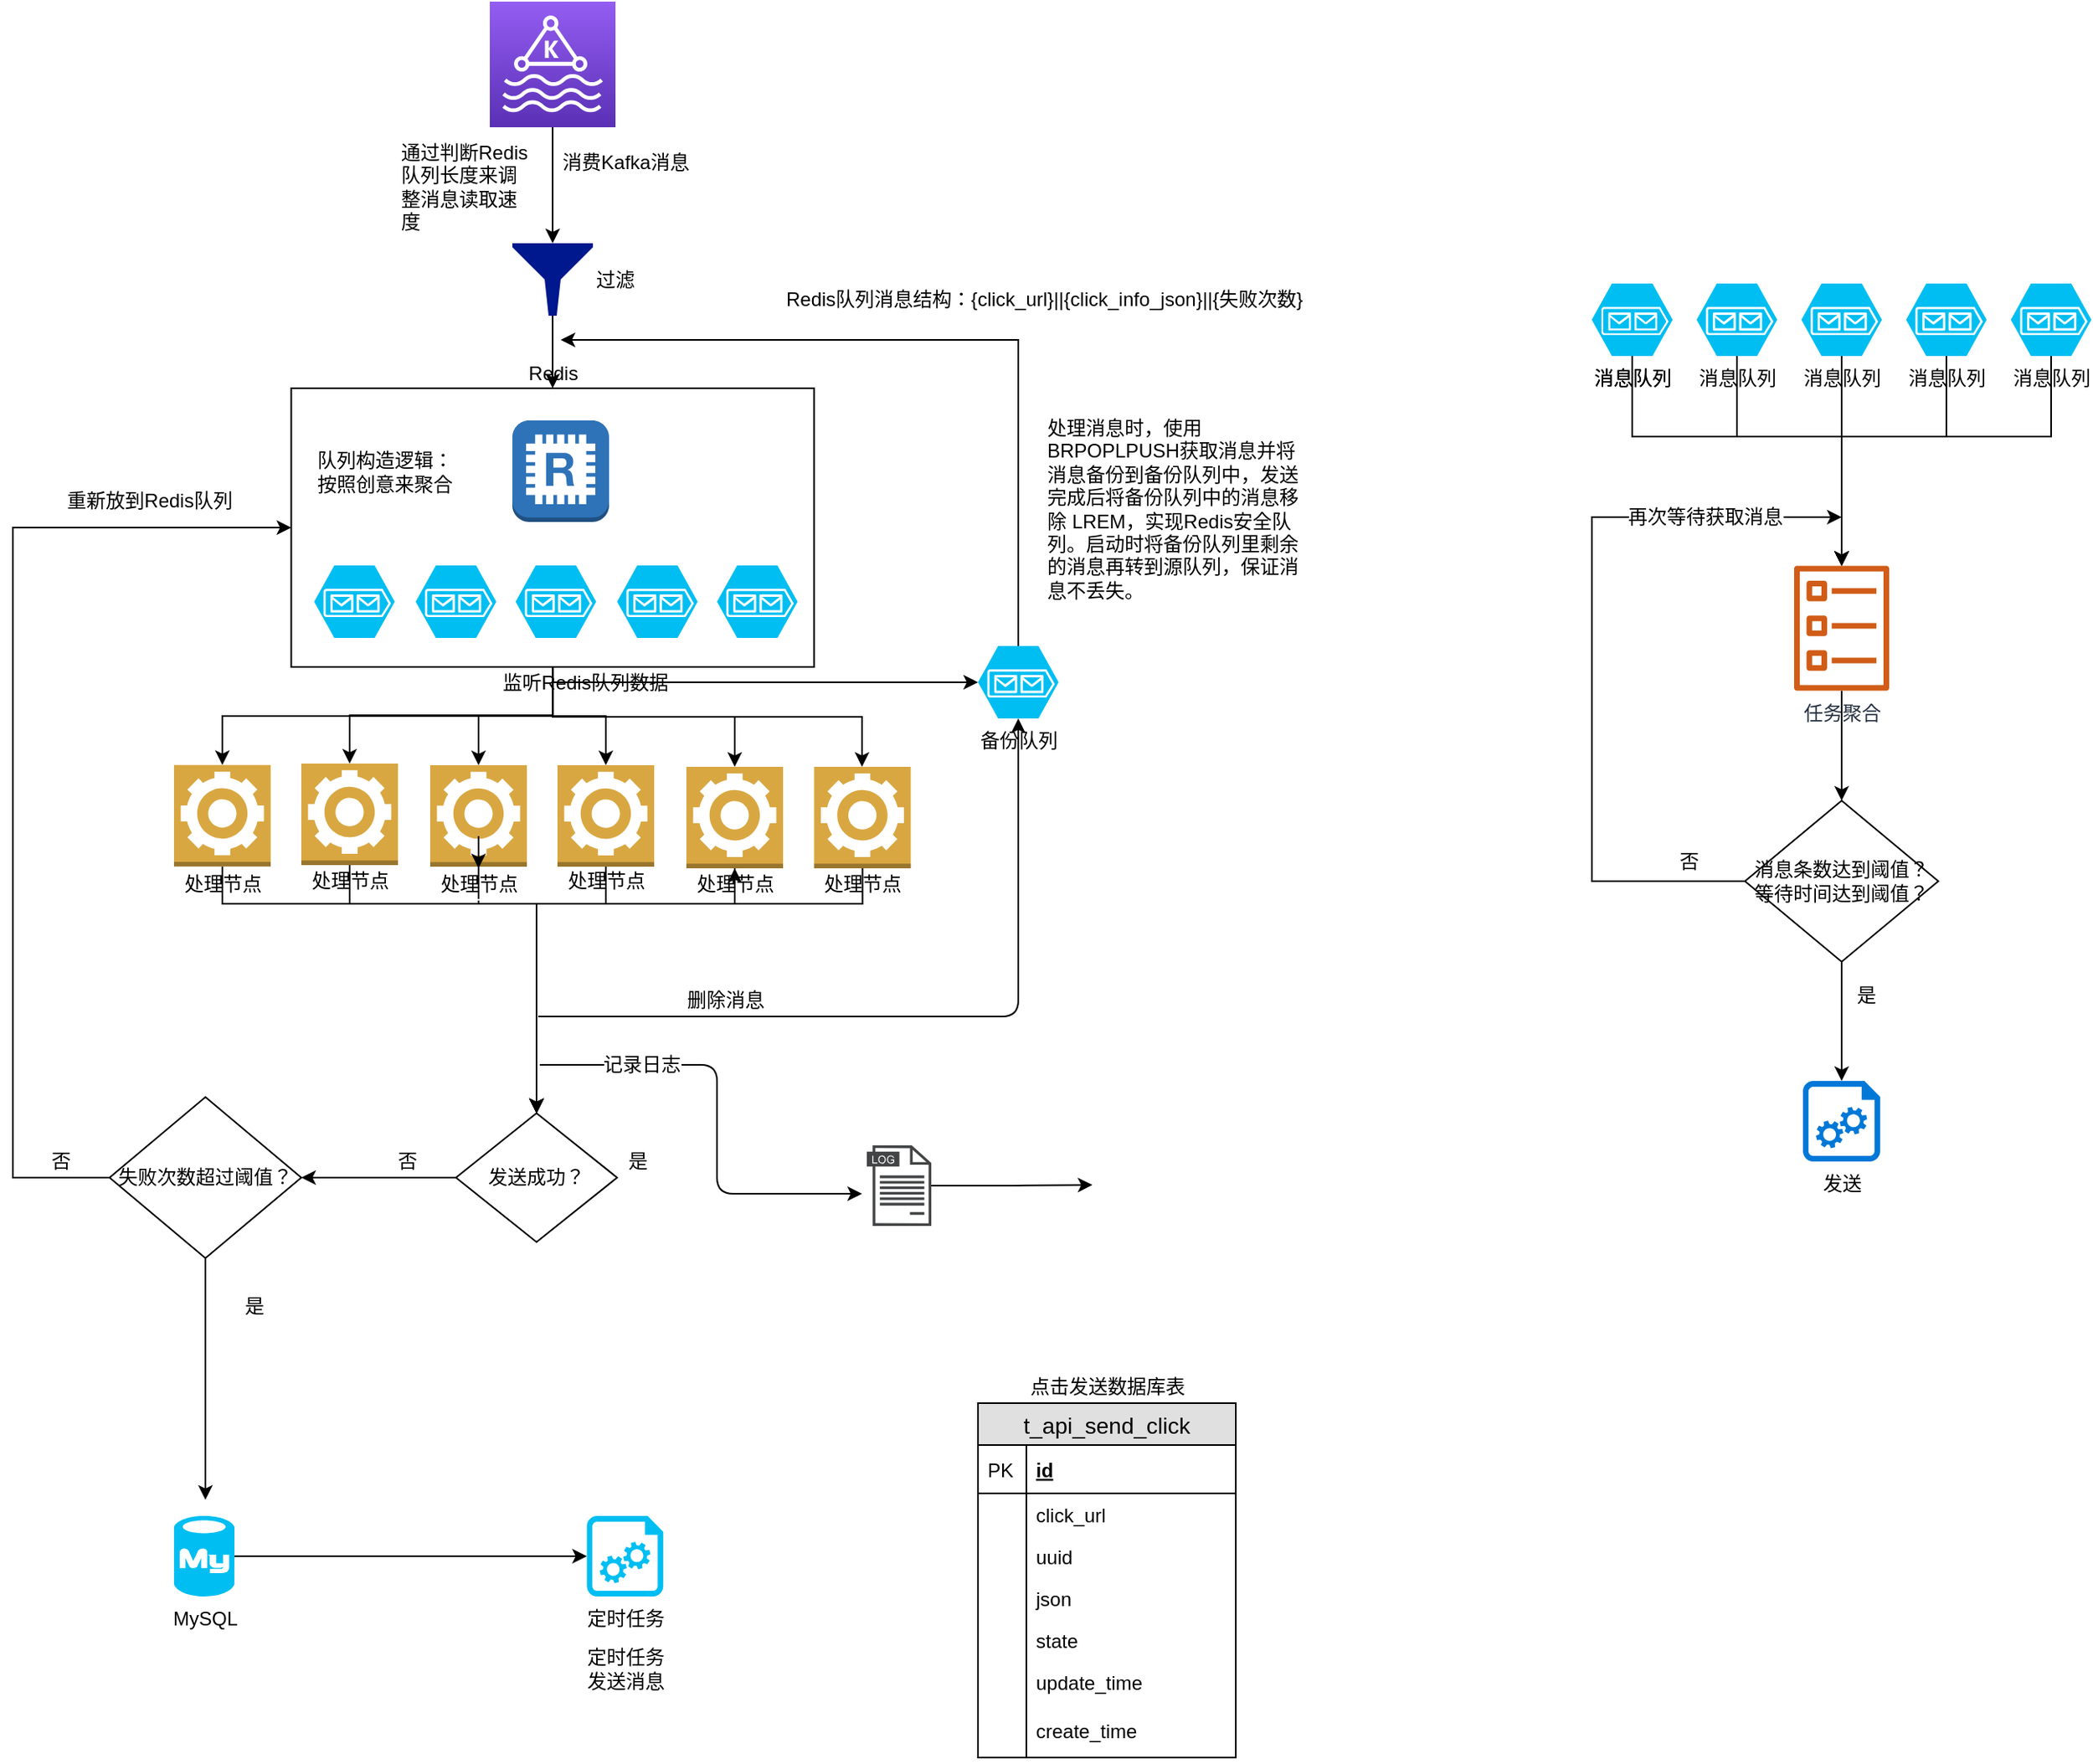 <mxfile version="12.4.2" type="device" pages="1"><diagram id="newoVpAj8YB-Qwyb_KIo" name="第 1 页"><mxGraphModel dx="1662" dy="822" grid="1" gridSize="10" guides="1" tooltips="1" connect="1" arrows="1" fold="1" page="1" pageScale="1" pageWidth="827" pageHeight="1169" math="0" shadow="0"><root><mxCell id="0"/><mxCell id="1" parent="0"/><mxCell id="DkCI-_bcQP-kiy8zN6fV-1" value="" style="outlineConnect=0;dashed=0;verticalLabelPosition=bottom;verticalAlign=top;align=center;html=1;shape=mxgraph.aws3.redis;fillColor=#2E73B8;gradientColor=none;" parent="1" vertex="1"><mxGeometry x="370" y="310" width="60" height="63" as="geometry"/></mxCell><mxCell id="DkCI-_bcQP-kiy8zN6fV-21" style="edgeStyle=orthogonalEdgeStyle;rounded=0;orthogonalLoop=1;jettySize=auto;html=1;entryX=0.5;entryY=0;entryDx=0;entryDy=0;entryPerimeter=0;" parent="1" source="DkCI-_bcQP-kiy8zN6fV-2" target="DkCI-_bcQP-kiy8zN6fV-8" edge="1"><mxGeometry relative="1" as="geometry"/></mxCell><mxCell id="DkCI-_bcQP-kiy8zN6fV-2" value="" style="outlineConnect=0;fontColor=#232F3E;gradientColor=#945DF2;gradientDirection=north;fillColor=#5A30B5;strokeColor=#ffffff;dashed=0;verticalLabelPosition=bottom;verticalAlign=top;align=center;html=1;fontSize=12;fontStyle=0;aspect=fixed;shape=mxgraph.aws4.resourceIcon;resIcon=mxgraph.aws4.managed_streaming_for_kafka;" parent="1" vertex="1"><mxGeometry x="356" y="50" width="78" height="78" as="geometry"/></mxCell><mxCell id="DkCI-_bcQP-kiy8zN6fV-22" style="edgeStyle=orthogonalEdgeStyle;rounded=0;orthogonalLoop=1;jettySize=auto;html=1;entryX=0.5;entryY=0;entryDx=0;entryDy=0;" parent="1" source="DkCI-_bcQP-kiy8zN6fV-8" target="DkCI-_bcQP-kiy8zN6fV-15" edge="1"><mxGeometry relative="1" as="geometry"/></mxCell><mxCell id="DkCI-_bcQP-kiy8zN6fV-8" value="过滤" style="aspect=fixed;pointerEvents=1;shadow=0;dashed=0;html=1;strokeColor=none;labelPosition=right;verticalLabelPosition=middle;verticalAlign=middle;align=left;fillColor=#00188D;shape=mxgraph.mscae.enterprise.filter" parent="1" vertex="1"><mxGeometry x="370" y="200" width="50" height="45" as="geometry"/></mxCell><mxCell id="DkCI-_bcQP-kiy8zN6fV-46" style="edgeStyle=orthogonalEdgeStyle;rounded=0;orthogonalLoop=1;jettySize=auto;html=1;" parent="1" source="DkCI-_bcQP-kiy8zN6fV-9" target="DkCI-_bcQP-kiy8zN6fV-33" edge="1"><mxGeometry relative="1" as="geometry"><Array as="points"><mxPoint x="190" y="610"/><mxPoint x="385" y="610"/></Array></mxGeometry></mxCell><mxCell id="DkCI-_bcQP-kiy8zN6fV-9" value="" style="outlineConnect=0;dashed=0;verticalLabelPosition=bottom;verticalAlign=top;align=center;html=1;shape=mxgraph.aws3.worker;fillColor=#D9A741;gradientColor=none;" parent="1" vertex="1"><mxGeometry x="160" y="523.86" width="60" height="63" as="geometry"/></mxCell><mxCell id="DkCI-_bcQP-kiy8zN6fV-10" value="" style="verticalLabelPosition=bottom;html=1;verticalAlign=top;align=center;strokeColor=none;fillColor=#00BEF2;shape=mxgraph.azure.storage_queue;" parent="1" vertex="1"><mxGeometry x="247" y="400" width="50" height="45" as="geometry"/></mxCell><mxCell id="DkCI-_bcQP-kiy8zN6fV-11" value="" style="verticalLabelPosition=bottom;html=1;verticalAlign=top;align=center;strokeColor=none;fillColor=#00BEF2;shape=mxgraph.azure.storage_queue;" parent="1" vertex="1"><mxGeometry x="497" y="400" width="50" height="45" as="geometry"/></mxCell><mxCell id="DkCI-_bcQP-kiy8zN6fV-12" value="" style="verticalLabelPosition=bottom;html=1;verticalAlign=top;align=center;strokeColor=none;fillColor=#00BEF2;shape=mxgraph.azure.storage_queue;" parent="1" vertex="1"><mxGeometry x="310" y="400" width="50" height="45" as="geometry"/></mxCell><mxCell id="DkCI-_bcQP-kiy8zN6fV-13" value="" style="verticalLabelPosition=bottom;html=1;verticalAlign=top;align=center;strokeColor=none;fillColor=#00BEF2;shape=mxgraph.azure.storage_queue;" parent="1" vertex="1"><mxGeometry x="435" y="400" width="50" height="45" as="geometry"/></mxCell><mxCell id="DkCI-_bcQP-kiy8zN6fV-14" value="" style="verticalLabelPosition=bottom;html=1;verticalAlign=top;align=center;strokeColor=none;fillColor=#00BEF2;shape=mxgraph.azure.storage_queue;" parent="1" vertex="1"><mxGeometry x="372" y="400" width="50" height="45" as="geometry"/></mxCell><mxCell id="DkCI-_bcQP-kiy8zN6fV-25" style="edgeStyle=orthogonalEdgeStyle;rounded=0;orthogonalLoop=1;jettySize=auto;html=1;exitX=0.5;exitY=1;exitDx=0;exitDy=0;" parent="1" source="DkCI-_bcQP-kiy8zN6fV-15" target="DkCI-_bcQP-kiy8zN6fV-9" edge="1"><mxGeometry relative="1" as="geometry"/></mxCell><mxCell id="DkCI-_bcQP-kiy8zN6fV-26" style="edgeStyle=orthogonalEdgeStyle;rounded=0;orthogonalLoop=1;jettySize=auto;html=1;" parent="1" source="DkCI-_bcQP-kiy8zN6fV-15" target="DkCI-_bcQP-kiy8zN6fV-16" edge="1"><mxGeometry relative="1" as="geometry"/></mxCell><mxCell id="DkCI-_bcQP-kiy8zN6fV-27" style="edgeStyle=orthogonalEdgeStyle;rounded=0;orthogonalLoop=1;jettySize=auto;html=1;" parent="1" source="DkCI-_bcQP-kiy8zN6fV-15" target="DkCI-_bcQP-kiy8zN6fV-17" edge="1"><mxGeometry relative="1" as="geometry"/></mxCell><mxCell id="DkCI-_bcQP-kiy8zN6fV-28" style="edgeStyle=orthogonalEdgeStyle;rounded=0;orthogonalLoop=1;jettySize=auto;html=1;" parent="1" source="DkCI-_bcQP-kiy8zN6fV-15" target="DkCI-_bcQP-kiy8zN6fV-18" edge="1"><mxGeometry relative="1" as="geometry"/></mxCell><mxCell id="DkCI-_bcQP-kiy8zN6fV-30" style="edgeStyle=orthogonalEdgeStyle;rounded=0;orthogonalLoop=1;jettySize=auto;html=1;" parent="1" source="DkCI-_bcQP-kiy8zN6fV-15" target="DkCI-_bcQP-kiy8zN6fV-19" edge="1"><mxGeometry relative="1" as="geometry"/></mxCell><mxCell id="DkCI-_bcQP-kiy8zN6fV-31" style="edgeStyle=orthogonalEdgeStyle;rounded=0;orthogonalLoop=1;jettySize=auto;html=1;" parent="1" source="DkCI-_bcQP-kiy8zN6fV-15" target="DkCI-_bcQP-kiy8zN6fV-20" edge="1"><mxGeometry relative="1" as="geometry"><Array as="points"><mxPoint x="395" y="494"/><mxPoint x="587" y="494"/></Array></mxGeometry></mxCell><mxCell id="DkCI-_bcQP-kiy8zN6fV-15" value="Redis" style="rounded=0;whiteSpace=wrap;html=1;fillColor=none;labelPosition=center;verticalLabelPosition=top;align=center;verticalAlign=bottom;" parent="1" vertex="1"><mxGeometry x="232.75" y="290" width="324.5" height="173" as="geometry"/></mxCell><mxCell id="DkCI-_bcQP-kiy8zN6fV-48" style="edgeStyle=orthogonalEdgeStyle;rounded=0;orthogonalLoop=1;jettySize=auto;html=1;" parent="1" source="DkCI-_bcQP-kiy8zN6fV-16" target="DkCI-_bcQP-kiy8zN6fV-33" edge="1"><mxGeometry relative="1" as="geometry"><Array as="points"><mxPoint x="269" y="610"/><mxPoint x="385" y="610"/></Array></mxGeometry></mxCell><mxCell id="DkCI-_bcQP-kiy8zN6fV-16" value="" style="outlineConnect=0;dashed=0;verticalLabelPosition=bottom;verticalAlign=top;align=center;html=1;shape=mxgraph.aws3.worker;fillColor=#D9A741;gradientColor=none;" parent="1" vertex="1"><mxGeometry x="239" y="523" width="60" height="63" as="geometry"/></mxCell><mxCell id="DkCI-_bcQP-kiy8zN6fV-49" style="edgeStyle=orthogonalEdgeStyle;rounded=0;orthogonalLoop=1;jettySize=auto;html=1;entryX=0.5;entryY=0;entryDx=0;entryDy=0;" parent="1" source="DkCI-_bcQP-kiy8zN6fV-71" target="DkCI-_bcQP-kiy8zN6fV-33" edge="1"><mxGeometry relative="1" as="geometry"><Array as="points"><mxPoint x="349" y="610"/><mxPoint x="385" y="610"/></Array></mxGeometry></mxCell><mxCell id="DkCI-_bcQP-kiy8zN6fV-17" value="" style="outlineConnect=0;dashed=0;verticalLabelPosition=bottom;verticalAlign=top;align=center;html=1;shape=mxgraph.aws3.worker;fillColor=#D9A741;gradientColor=none;" parent="1" vertex="1"><mxGeometry x="319" y="524" width="60" height="63" as="geometry"/></mxCell><mxCell id="DkCI-_bcQP-kiy8zN6fV-50" style="edgeStyle=orthogonalEdgeStyle;rounded=0;orthogonalLoop=1;jettySize=auto;html=1;entryX=0.5;entryY=0;entryDx=0;entryDy=0;" parent="1" source="DkCI-_bcQP-kiy8zN6fV-18" target="DkCI-_bcQP-kiy8zN6fV-33" edge="1"><mxGeometry relative="1" as="geometry"><Array as="points"><mxPoint x="428" y="610"/><mxPoint x="385" y="610"/></Array></mxGeometry></mxCell><mxCell id="DkCI-_bcQP-kiy8zN6fV-18" value="" style="outlineConnect=0;dashed=0;verticalLabelPosition=bottom;verticalAlign=top;align=center;html=1;shape=mxgraph.aws3.worker;fillColor=#D9A741;gradientColor=none;" parent="1" vertex="1"><mxGeometry x="398" y="524" width="60" height="63" as="geometry"/></mxCell><mxCell id="DkCI-_bcQP-kiy8zN6fV-51" style="edgeStyle=orthogonalEdgeStyle;rounded=0;orthogonalLoop=1;jettySize=auto;html=1;entryX=0.5;entryY=0;entryDx=0;entryDy=0;" parent="1" source="DkCI-_bcQP-kiy8zN6fV-19" target="DkCI-_bcQP-kiy8zN6fV-33" edge="1"><mxGeometry relative="1" as="geometry"><Array as="points"><mxPoint x="508" y="610"/><mxPoint x="385" y="610"/></Array></mxGeometry></mxCell><mxCell id="DkCI-_bcQP-kiy8zN6fV-19" value="" style="outlineConnect=0;dashed=0;verticalLabelPosition=bottom;verticalAlign=top;align=center;html=1;shape=mxgraph.aws3.worker;fillColor=#D9A741;gradientColor=none;" parent="1" vertex="1"><mxGeometry x="478" y="525" width="60" height="63" as="geometry"/></mxCell><mxCell id="DkCI-_bcQP-kiy8zN6fV-52" style="edgeStyle=orthogonalEdgeStyle;rounded=0;orthogonalLoop=1;jettySize=auto;html=1;entryX=0.5;entryY=0;entryDx=0;entryDy=0;" parent="1" source="DkCI-_bcQP-kiy8zN6fV-73" target="DkCI-_bcQP-kiy8zN6fV-33" edge="1"><mxGeometry relative="1" as="geometry"><Array as="points"><mxPoint x="385" y="610"/></Array></mxGeometry></mxCell><mxCell id="DkCI-_bcQP-kiy8zN6fV-20" value="" style="outlineConnect=0;dashed=0;verticalLabelPosition=bottom;verticalAlign=top;align=center;html=1;shape=mxgraph.aws3.worker;fillColor=#D9A741;gradientColor=none;" parent="1" vertex="1"><mxGeometry x="557.25" y="525" width="60" height="63" as="geometry"/></mxCell><mxCell id="N3CJCpAvfExYrdrBe3-2-9" style="edgeStyle=orthogonalEdgeStyle;rounded=0;orthogonalLoop=1;jettySize=auto;html=1;entryX=1;entryY=0.5;entryDx=0;entryDy=0;" parent="1" source="DkCI-_bcQP-kiy8zN6fV-33" target="N3CJCpAvfExYrdrBe3-2-7" edge="1"><mxGeometry relative="1" as="geometry"/></mxCell><mxCell id="DkCI-_bcQP-kiy8zN6fV-33" value="发送成功？" style="rhombus;whiteSpace=wrap;html=1;glass=1;fillColor=none;" parent="1" vertex="1"><mxGeometry x="335" y="740" width="100" height="80" as="geometry"/></mxCell><mxCell id="DkCI-_bcQP-kiy8zN6fV-63" value="是" style="text;html=1;strokeColor=none;fillColor=none;align=center;verticalAlign=middle;whiteSpace=wrap;rounded=0;glass=1;" parent="1" vertex="1"><mxGeometry x="438" y="760" width="20" height="20" as="geometry"/></mxCell><mxCell id="DkCI-_bcQP-kiy8zN6fV-64" value="监听Redis队列数据" style="text;html=1;align=center;verticalAlign=middle;resizable=0;points=[];;autosize=1;" parent="1" vertex="1"><mxGeometry x="355" y="463" width="120" height="20" as="geometry"/></mxCell><mxCell id="DkCI-_bcQP-kiy8zN6fV-65" value="消费Kafka消息" style="text;html=1;align=center;verticalAlign=middle;resizable=0;points=[];;autosize=1;" parent="1" vertex="1"><mxGeometry x="395" y="140" width="90" height="20" as="geometry"/></mxCell><mxCell id="DkCI-_bcQP-kiy8zN6fV-66" value="处理节点" style="text;html=1;strokeColor=none;fillColor=none;align=center;verticalAlign=middle;whiteSpace=wrap;rounded=0;glass=1;" parent="1" vertex="1"><mxGeometry x="560.88" y="588" width="52.75" height="20" as="geometry"/></mxCell><mxCell id="DkCI-_bcQP-kiy8zN6fV-69" value="处理节点" style="text;html=1;strokeColor=none;fillColor=none;align=center;verticalAlign=middle;whiteSpace=wrap;rounded=0;glass=1;" parent="1" vertex="1"><mxGeometry x="163.63" y="588" width="52.75" height="20" as="geometry"/></mxCell><mxCell id="DkCI-_bcQP-kiy8zN6fV-70" value="处理节点" style="text;html=1;strokeColor=none;fillColor=none;align=center;verticalAlign=middle;whiteSpace=wrap;rounded=0;glass=1;" parent="1" vertex="1"><mxGeometry x="242.63" y="586" width="52.75" height="20" as="geometry"/></mxCell><mxCell id="DkCI-_bcQP-kiy8zN6fV-72" value="处理节点" style="text;html=1;strokeColor=none;fillColor=none;align=center;verticalAlign=middle;whiteSpace=wrap;rounded=0;glass=1;" parent="1" vertex="1"><mxGeometry x="401.63" y="586" width="52.75" height="20" as="geometry"/></mxCell><mxCell id="DkCI-_bcQP-kiy8zN6fV-73" value="处理节点" style="text;html=1;strokeColor=none;fillColor=none;align=center;verticalAlign=middle;whiteSpace=wrap;rounded=0;glass=1;" parent="1" vertex="1"><mxGeometry x="481.63" y="588" width="52.75" height="20" as="geometry"/></mxCell><mxCell id="DkCI-_bcQP-kiy8zN6fV-74" style="edgeStyle=orthogonalEdgeStyle;rounded=0;orthogonalLoop=1;jettySize=auto;html=1;entryX=0.5;entryY=0;entryDx=0;entryDy=0;" parent="1" source="DkCI-_bcQP-kiy8zN6fV-20" target="DkCI-_bcQP-kiy8zN6fV-73" edge="1"><mxGeometry relative="1" as="geometry"><mxPoint x="587" y="588" as="sourcePoint"/><mxPoint x="385.286" y="740.286" as="targetPoint"/><Array as="points"><mxPoint x="587" y="610"/></Array></mxGeometry></mxCell><mxCell id="DkCI-_bcQP-kiy8zN6fV-71" value="处理节点" style="text;html=1;strokeColor=none;fillColor=none;align=center;verticalAlign=middle;whiteSpace=wrap;rounded=0;glass=1;" parent="1" vertex="1"><mxGeometry x="322.63" y="588" width="52.75" height="20" as="geometry"/></mxCell><mxCell id="DkCI-_bcQP-kiy8zN6fV-76" style="edgeStyle=orthogonalEdgeStyle;rounded=0;orthogonalLoop=1;jettySize=auto;html=1;entryX=0.5;entryY=0;entryDx=0;entryDy=0;" parent="1" source="DkCI-_bcQP-kiy8zN6fV-17" target="DkCI-_bcQP-kiy8zN6fV-71" edge="1"><mxGeometry relative="1" as="geometry"><mxPoint x="349.286" y="587" as="sourcePoint"/><mxPoint x="385.286" y="740.286" as="targetPoint"/><Array as="points"/></mxGeometry></mxCell><mxCell id="N3CJCpAvfExYrdrBe3-2-3" style="edgeStyle=orthogonalEdgeStyle;rounded=0;orthogonalLoop=1;jettySize=auto;html=1;" parent="1" source="DkCI-_bcQP-kiy8zN6fV-90" edge="1"><mxGeometry relative="1" as="geometry"><mxPoint x="400" y="260" as="targetPoint"/><Array as="points"><mxPoint x="684" y="260"/></Array></mxGeometry></mxCell><mxCell id="DkCI-_bcQP-kiy8zN6fV-90" value="备份队列" style="verticalLabelPosition=bottom;html=1;verticalAlign=top;align=center;strokeColor=none;fillColor=#00BEF2;shape=mxgraph.azure.storage_queue;glass=1;" parent="1" vertex="1"><mxGeometry x="659" y="450" width="50" height="45" as="geometry"/></mxCell><mxCell id="DkCI-_bcQP-kiy8zN6fV-94" value="处理消息时，使用BRPOPLPUSH获取消息并将消息备份到备份队列中，发送完成后将备份队列中的消息移除 LREM，实现Redis安全队列。启动时将备份队列里剩余的消息再转到源队列，保证消息不丢失。" style="text;html=1;strokeColor=none;fillColor=none;align=left;verticalAlign=middle;whiteSpace=wrap;rounded=0;glass=1;" parent="1" vertex="1"><mxGeometry x="700" y="310" width="160" height="110" as="geometry"/></mxCell><mxCell id="9tASJTsbzRGqhvzyExdv-1" value="队列构造逻辑：按照创意来聚合" style="text;html=1;strokeColor=none;fillColor=none;align=left;verticalAlign=middle;whiteSpace=wrap;rounded=0;" parent="1" vertex="1"><mxGeometry x="247" y="321.5" width="93" height="40" as="geometry"/></mxCell><mxCell id="N3CJCpAvfExYrdrBe3-2-2" value="" style="endArrow=classic;html=1;entryX=0;entryY=0.5;entryDx=0;entryDy=0;entryPerimeter=0;" parent="1" target="DkCI-_bcQP-kiy8zN6fV-90" edge="1"><mxGeometry width="50" height="50" relative="1" as="geometry"><mxPoint x="395" y="472.5" as="sourcePoint"/><mxPoint x="525" y="472.5" as="targetPoint"/></mxGeometry></mxCell><mxCell id="N3CJCpAvfExYrdrBe3-2-24" style="edgeStyle=orthogonalEdgeStyle;rounded=0;orthogonalLoop=1;jettySize=auto;html=1;entryX=0;entryY=0.5;entryDx=0;entryDy=0;entryPerimeter=0;" parent="1" source="N3CJCpAvfExYrdrBe3-2-5" target="N3CJCpAvfExYrdrBe3-2-23" edge="1"><mxGeometry relative="1" as="geometry"/></mxCell><mxCell id="N3CJCpAvfExYrdrBe3-2-5" value="MySQL" style="verticalLabelPosition=bottom;html=1;verticalAlign=top;align=center;strokeColor=none;fillColor=#00BEF2;shape=mxgraph.azure.mysql_database;" parent="1" vertex="1"><mxGeometry x="160" y="990" width="37.5" height="50" as="geometry"/></mxCell><mxCell id="N3CJCpAvfExYrdrBe3-2-11" style="edgeStyle=orthogonalEdgeStyle;rounded=0;orthogonalLoop=1;jettySize=auto;html=1;" parent="1" source="N3CJCpAvfExYrdrBe3-2-7" edge="1"><mxGeometry relative="1" as="geometry"><mxPoint x="179.5" y="980" as="targetPoint"/></mxGeometry></mxCell><mxCell id="N3CJCpAvfExYrdrBe3-2-13" style="edgeStyle=orthogonalEdgeStyle;rounded=0;orthogonalLoop=1;jettySize=auto;html=1;entryX=0;entryY=0.5;entryDx=0;entryDy=0;" parent="1" source="N3CJCpAvfExYrdrBe3-2-7" target="DkCI-_bcQP-kiy8zN6fV-15" edge="1"><mxGeometry relative="1" as="geometry"><Array as="points"><mxPoint x="60" y="780"/><mxPoint x="60" y="377"/></Array></mxGeometry></mxCell><mxCell id="N3CJCpAvfExYrdrBe3-2-7" value="失败次数超过阈值？" style="rhombus;whiteSpace=wrap;html=1;" parent="1" vertex="1"><mxGeometry x="120" y="730" width="119" height="100" as="geometry"/></mxCell><mxCell id="N3CJCpAvfExYrdrBe3-2-10" value="否" style="text;html=1;strokeColor=none;fillColor=none;align=center;verticalAlign=middle;whiteSpace=wrap;rounded=0;" parent="1" vertex="1"><mxGeometry x="285" y="760" width="40" height="20" as="geometry"/></mxCell><mxCell id="N3CJCpAvfExYrdrBe3-2-12" value="是" style="text;html=1;strokeColor=none;fillColor=none;align=center;verticalAlign=middle;whiteSpace=wrap;rounded=0;" parent="1" vertex="1"><mxGeometry x="190" y="850" width="40" height="20" as="geometry"/></mxCell><mxCell id="N3CJCpAvfExYrdrBe3-2-14" value="否" style="text;html=1;strokeColor=none;fillColor=none;align=center;verticalAlign=middle;whiteSpace=wrap;rounded=0;" parent="1" vertex="1"><mxGeometry x="70" y="760" width="40" height="20" as="geometry"/></mxCell><mxCell id="N3CJCpAvfExYrdrBe3-2-15" value="" style="endArrow=classic;html=1;entryX=0.5;entryY=1;entryDx=0;entryDy=0;entryPerimeter=0;" parent="1" target="DkCI-_bcQP-kiy8zN6fV-90" edge="1"><mxGeometry width="50" height="50" relative="1" as="geometry"><mxPoint x="386" y="680" as="sourcePoint"/><mxPoint x="680" y="495" as="targetPoint"/><Array as="points"><mxPoint x="684" y="680"/></Array></mxGeometry></mxCell><mxCell id="N3CJCpAvfExYrdrBe3-2-18" value="删除消息" style="text;html=1;strokeColor=none;fillColor=none;align=center;verticalAlign=middle;whiteSpace=wrap;rounded=0;" parent="1" vertex="1"><mxGeometry x="475" y="660" width="55" height="20" as="geometry"/></mxCell><mxCell id="N3CJCpAvfExYrdrBe3-2-19" value="重新放到Redis队列" style="text;html=1;strokeColor=none;fillColor=none;align=center;verticalAlign=middle;whiteSpace=wrap;rounded=0;" parent="1" vertex="1"><mxGeometry x="90" y="350" width="110" height="20" as="geometry"/></mxCell><mxCell id="N3CJCpAvfExYrdrBe3-2-23" value="定时任务" style="verticalLabelPosition=bottom;html=1;verticalAlign=top;align=center;strokeColor=none;fillColor=#00BEF2;shape=mxgraph.azure.startup_task;pointerEvents=1;" parent="1" vertex="1"><mxGeometry x="416.25" y="990" width="47.5" height="50" as="geometry"/></mxCell><mxCell id="N3CJCpAvfExYrdrBe3-2-26" value="定时任务发送消息" style="text;html=1;strokeColor=none;fillColor=none;align=center;verticalAlign=middle;whiteSpace=wrap;rounded=0;" parent="1" vertex="1"><mxGeometry x="412.69" y="1070" width="54.62" height="30" as="geometry"/></mxCell><mxCell id="N3CJCpAvfExYrdrBe3-2-27" value="通过判断Redis队列长度来调整消息读取速度" style="text;html=1;strokeColor=none;fillColor=none;align=left;verticalAlign=middle;whiteSpace=wrap;rounded=0;" parent="1" vertex="1"><mxGeometry x="299" y="130" width="83.63" height="70" as="geometry"/></mxCell><mxCell id="N3CJCpAvfExYrdrBe3-2-28" value="Redis队列消息结构：{click_url}||{click_info_json}||{失败次数}" style="text;html=1;strokeColor=none;fillColor=none;align=left;verticalAlign=middle;whiteSpace=wrap;rounded=0;" parent="1" vertex="1"><mxGeometry x="538" y="225" width="350" height="20" as="geometry"/></mxCell><mxCell id="N3CJCpAvfExYrdrBe3-2-30" value="" style="shape=image;verticalLabelPosition=bottom;verticalAlign=top;imageAspect=0;image=https://hive.apache.org/images/hive_logo_medium.jpg;align=left;" parent="1" vertex="1"><mxGeometry x="730" y="752" width="70" height="65" as="geometry"/></mxCell><mxCell id="55qZPav1wd_V6H3n7Ihl-3" style="edgeStyle=orthogonalEdgeStyle;rounded=0;orthogonalLoop=1;jettySize=auto;html=1;" parent="1" source="55qZPav1wd_V6H3n7Ihl-1" target="N3CJCpAvfExYrdrBe3-2-30" edge="1"><mxGeometry relative="1" as="geometry"/></mxCell><mxCell id="55qZPav1wd_V6H3n7Ihl-1" value="" style="pointerEvents=1;shadow=0;dashed=0;html=1;strokeColor=none;fillColor=#434445;aspect=fixed;labelPosition=center;verticalLabelPosition=bottom;verticalAlign=top;align=center;outlineConnect=0;shape=mxgraph.vvd.log_files;" parent="1" vertex="1"><mxGeometry x="590" y="760" width="40" height="50" as="geometry"/></mxCell><mxCell id="55qZPav1wd_V6H3n7Ihl-2" value="" style="endArrow=classic;html=1;" parent="1" edge="1"><mxGeometry width="50" height="50" relative="1" as="geometry"><mxPoint x="387" y="710" as="sourcePoint"/><mxPoint x="587" y="790" as="targetPoint"/><Array as="points"><mxPoint x="497" y="710"/><mxPoint x="497" y="790"/></Array></mxGeometry></mxCell><mxCell id="55qZPav1wd_V6H3n7Ihl-4" value="记录日志" style="text;html=1;align=center;verticalAlign=middle;resizable=0;points=[];;labelBackgroundColor=#ffffff;" parent="55qZPav1wd_V6H3n7Ihl-2" vertex="1" connectable="0"><mxGeometry x="-0.55" relative="1" as="geometry"><mxPoint as="offset"/></mxGeometry></mxCell><mxCell id="I0BlbXo3pzyi7ehMpnX--9" style="edgeStyle=orthogonalEdgeStyle;rounded=0;orthogonalLoop=1;jettySize=auto;html=1;" parent="1" source="I0BlbXo3pzyi7ehMpnX--1" target="I0BlbXo3pzyi7ehMpnX--7" edge="1"><mxGeometry relative="1" as="geometry"><Array as="points"><mxPoint x="1065" y="320"/><mxPoint x="1195" y="320"/></Array></mxGeometry></mxCell><mxCell id="I0BlbXo3pzyi7ehMpnX--1" value="消息队列" style="verticalLabelPosition=bottom;html=1;verticalAlign=top;align=center;strokeColor=none;fillColor=#00BEF2;shape=mxgraph.azure.storage_queue;" parent="1" vertex="1"><mxGeometry x="1040" y="225" width="50" height="45" as="geometry"/></mxCell><mxCell id="I0BlbXo3pzyi7ehMpnX--13" style="edgeStyle=orthogonalEdgeStyle;rounded=0;orthogonalLoop=1;jettySize=auto;html=1;" parent="1" source="I0BlbXo3pzyi7ehMpnX--3" target="I0BlbXo3pzyi7ehMpnX--7" edge="1"><mxGeometry relative="1" as="geometry"><Array as="points"><mxPoint x="1130" y="320"/><mxPoint x="1195" y="320"/></Array></mxGeometry></mxCell><mxCell id="I0BlbXo3pzyi7ehMpnX--3" value="消息队列" style="verticalLabelPosition=bottom;html=1;verticalAlign=top;align=center;strokeColor=none;fillColor=#00BEF2;shape=mxgraph.azure.storage_queue;" parent="1" vertex="1"><mxGeometry x="1105" y="225" width="50" height="45" as="geometry"/></mxCell><mxCell id="I0BlbXo3pzyi7ehMpnX--8" style="edgeStyle=orthogonalEdgeStyle;rounded=0;orthogonalLoop=1;jettySize=auto;html=1;" parent="1" source="I0BlbXo3pzyi7ehMpnX--4" target="I0BlbXo3pzyi7ehMpnX--7" edge="1"><mxGeometry relative="1" as="geometry"/></mxCell><mxCell id="I0BlbXo3pzyi7ehMpnX--4" value="消息队列" style="verticalLabelPosition=bottom;html=1;verticalAlign=top;align=center;strokeColor=none;fillColor=#00BEF2;shape=mxgraph.azure.storage_queue;" parent="1" vertex="1"><mxGeometry x="1170" y="225" width="50" height="45" as="geometry"/></mxCell><mxCell id="I0BlbXo3pzyi7ehMpnX--11" style="edgeStyle=orthogonalEdgeStyle;rounded=0;orthogonalLoop=1;jettySize=auto;html=1;" parent="1" source="I0BlbXo3pzyi7ehMpnX--5" target="I0BlbXo3pzyi7ehMpnX--7" edge="1"><mxGeometry relative="1" as="geometry"><Array as="points"><mxPoint x="1260" y="320"/><mxPoint x="1195" y="320"/></Array></mxGeometry></mxCell><mxCell id="I0BlbXo3pzyi7ehMpnX--5" value="消息队列" style="verticalLabelPosition=bottom;html=1;verticalAlign=top;align=center;strokeColor=none;fillColor=#00BEF2;shape=mxgraph.azure.storage_queue;" parent="1" vertex="1"><mxGeometry x="1235" y="225" width="50" height="45" as="geometry"/></mxCell><mxCell id="I0BlbXo3pzyi7ehMpnX--12" style="edgeStyle=orthogonalEdgeStyle;rounded=0;orthogonalLoop=1;jettySize=auto;html=1;" parent="1" source="I0BlbXo3pzyi7ehMpnX--6" target="I0BlbXo3pzyi7ehMpnX--7" edge="1"><mxGeometry relative="1" as="geometry"><Array as="points"><mxPoint x="1325" y="320"/><mxPoint x="1195" y="320"/></Array></mxGeometry></mxCell><mxCell id="I0BlbXo3pzyi7ehMpnX--6" value="消息队列" style="verticalLabelPosition=bottom;html=1;verticalAlign=top;align=center;strokeColor=none;fillColor=#00BEF2;shape=mxgraph.azure.storage_queue;" parent="1" vertex="1"><mxGeometry x="1300" y="225" width="50" height="45" as="geometry"/></mxCell><mxCell id="I0BlbXo3pzyi7ehMpnX--17" style="edgeStyle=orthogonalEdgeStyle;rounded=0;orthogonalLoop=1;jettySize=auto;html=1;" parent="1" source="I0BlbXo3pzyi7ehMpnX--7" target="I0BlbXo3pzyi7ehMpnX--16" edge="1"><mxGeometry relative="1" as="geometry"/></mxCell><mxCell id="I0BlbXo3pzyi7ehMpnX--7" value="任务聚合" style="outlineConnect=0;fontColor=#232F3E;gradientColor=none;fillColor=#D05C17;strokeColor=none;dashed=0;verticalLabelPosition=bottom;verticalAlign=top;align=center;html=1;fontSize=12;fontStyle=0;aspect=fixed;pointerEvents=1;shape=mxgraph.aws4.ecs_task;" parent="1" vertex="1"><mxGeometry x="1165.5" y="400" width="59" height="78" as="geometry"/></mxCell><mxCell id="I0BlbXo3pzyi7ehMpnX--18" style="edgeStyle=orthogonalEdgeStyle;rounded=0;orthogonalLoop=1;jettySize=auto;html=1;" parent="1" source="I0BlbXo3pzyi7ehMpnX--16" edge="1"><mxGeometry relative="1" as="geometry"><mxPoint x="1195" y="370" as="targetPoint"/><Array as="points"><mxPoint x="1040" y="596"/></Array></mxGeometry></mxCell><mxCell id="I0BlbXo3pzyi7ehMpnX--21" value="再次等待获取消息" style="text;html=1;align=center;verticalAlign=middle;resizable=0;points=[];;labelBackgroundColor=#ffffff;" parent="I0BlbXo3pzyi7ehMpnX--18" vertex="1" connectable="0"><mxGeometry x="0.548" relative="1" as="geometry"><mxPoint x="22" as="offset"/></mxGeometry></mxCell><mxCell id="I0BlbXo3pzyi7ehMpnX--28" style="edgeStyle=orthogonalEdgeStyle;rounded=0;orthogonalLoop=1;jettySize=auto;html=1;entryX=0.5;entryY=0;entryDx=0;entryDy=0;entryPerimeter=0;" parent="1" source="I0BlbXo3pzyi7ehMpnX--16" target="I0BlbXo3pzyi7ehMpnX--23" edge="1"><mxGeometry relative="1" as="geometry"/></mxCell><mxCell id="I0BlbXo3pzyi7ehMpnX--16" value="消息条数达到阈值？等待时间达到阈值？" style="rhombus;whiteSpace=wrap;html=1;" parent="1" vertex="1"><mxGeometry x="1135" y="546" width="120" height="100" as="geometry"/></mxCell><mxCell id="I0BlbXo3pzyi7ehMpnX--20" value="否" style="text;html=1;align=center;verticalAlign=middle;resizable=0;points=[];;autosize=1;" parent="1" vertex="1"><mxGeometry x="1085" y="574.17" width="30" height="20" as="geometry"/></mxCell><mxCell id="I0BlbXo3pzyi7ehMpnX--23" value="发送" style="aspect=fixed;pointerEvents=1;shadow=0;dashed=0;html=1;strokeColor=none;labelPosition=center;verticalLabelPosition=bottom;verticalAlign=top;align=center;shape=mxgraph.azure.startup_task;fillColor=#0078D7;" parent="1" vertex="1"><mxGeometry x="1171" y="720" width="48" height="50" as="geometry"/></mxCell><mxCell id="I0BlbXo3pzyi7ehMpnX--29" value="是" style="text;html=1;align=center;verticalAlign=middle;resizable=0;points=[];;autosize=1;" parent="1" vertex="1"><mxGeometry x="1195" y="657" width="30" height="20" as="geometry"/></mxCell><mxCell id="RkaPvqLjCPhB1ErukuqF-2" value="t_api_send_click" style="swimlane;fontStyle=0;childLayout=stackLayout;horizontal=1;startSize=26;fillColor=#e0e0e0;horizontalStack=0;resizeParent=1;resizeParentMax=0;resizeLast=0;collapsible=1;marginBottom=0;swimlaneFillColor=#ffffff;align=center;fontSize=14;" parent="1" vertex="1"><mxGeometry x="659" y="920" width="160" height="220" as="geometry"/></mxCell><mxCell id="RkaPvqLjCPhB1ErukuqF-3" value="id" style="shape=partialRectangle;top=0;left=0;right=0;bottom=1;align=left;verticalAlign=middle;fillColor=none;spacingLeft=34;spacingRight=4;overflow=hidden;rotatable=0;points=[[0,0.5],[1,0.5]];portConstraint=eastwest;dropTarget=0;fontStyle=5;fontSize=12;" parent="RkaPvqLjCPhB1ErukuqF-2" vertex="1"><mxGeometry y="26" width="160" height="30" as="geometry"/></mxCell><mxCell id="RkaPvqLjCPhB1ErukuqF-4" value="PK" style="shape=partialRectangle;top=0;left=0;bottom=0;fillColor=none;align=left;verticalAlign=middle;spacingLeft=4;spacingRight=4;overflow=hidden;rotatable=0;points=[];portConstraint=eastwest;part=1;fontSize=12;" parent="RkaPvqLjCPhB1ErukuqF-3" vertex="1" connectable="0"><mxGeometry width="30" height="30" as="geometry"/></mxCell><mxCell id="RkaPvqLjCPhB1ErukuqF-5" value="click_url" style="shape=partialRectangle;top=0;left=0;right=0;bottom=0;align=left;verticalAlign=top;fillColor=none;spacingLeft=34;spacingRight=4;overflow=hidden;rotatable=0;points=[[0,0.5],[1,0.5]];portConstraint=eastwest;dropTarget=0;fontSize=12;" parent="RkaPvqLjCPhB1ErukuqF-2" vertex="1"><mxGeometry y="56" width="160" height="26" as="geometry"/></mxCell><mxCell id="RkaPvqLjCPhB1ErukuqF-6" value="" style="shape=partialRectangle;top=0;left=0;bottom=0;fillColor=none;align=left;verticalAlign=top;spacingLeft=4;spacingRight=4;overflow=hidden;rotatable=0;points=[];portConstraint=eastwest;part=1;fontSize=12;" parent="RkaPvqLjCPhB1ErukuqF-5" vertex="1" connectable="0"><mxGeometry width="30" height="26" as="geometry"/></mxCell><mxCell id="RkaPvqLjCPhB1ErukuqF-7" value="uuid" style="shape=partialRectangle;top=0;left=0;right=0;bottom=0;align=left;verticalAlign=top;fillColor=none;spacingLeft=34;spacingRight=4;overflow=hidden;rotatable=0;points=[[0,0.5],[1,0.5]];portConstraint=eastwest;dropTarget=0;fontSize=12;" parent="RkaPvqLjCPhB1ErukuqF-2" vertex="1"><mxGeometry y="82" width="160" height="26" as="geometry"/></mxCell><mxCell id="RkaPvqLjCPhB1ErukuqF-8" value="" style="shape=partialRectangle;top=0;left=0;bottom=0;fillColor=none;align=left;verticalAlign=top;spacingLeft=4;spacingRight=4;overflow=hidden;rotatable=0;points=[];portConstraint=eastwest;part=1;fontSize=12;" parent="RkaPvqLjCPhB1ErukuqF-7" vertex="1" connectable="0"><mxGeometry width="30" height="26" as="geometry"/></mxCell><mxCell id="RkaPvqLjCPhB1ErukuqF-9" value="json" style="shape=partialRectangle;top=0;left=0;right=0;bottom=0;align=left;verticalAlign=top;fillColor=none;spacingLeft=34;spacingRight=4;overflow=hidden;rotatable=0;points=[[0,0.5],[1,0.5]];portConstraint=eastwest;dropTarget=0;fontSize=12;" parent="RkaPvqLjCPhB1ErukuqF-2" vertex="1"><mxGeometry y="108" width="160" height="26" as="geometry"/></mxCell><mxCell id="RkaPvqLjCPhB1ErukuqF-10" value="" style="shape=partialRectangle;top=0;left=0;bottom=0;fillColor=none;align=left;verticalAlign=top;spacingLeft=4;spacingRight=4;overflow=hidden;rotatable=0;points=[];portConstraint=eastwest;part=1;fontSize=12;" parent="RkaPvqLjCPhB1ErukuqF-9" vertex="1" connectable="0"><mxGeometry width="30" height="26" as="geometry"/></mxCell><mxCell id="RkaPvqLjCPhB1ErukuqF-19" value="state" style="shape=partialRectangle;top=0;left=0;right=0;bottom=0;align=left;verticalAlign=top;fillColor=none;spacingLeft=34;spacingRight=4;overflow=hidden;rotatable=0;points=[[0,0.5],[1,0.5]];portConstraint=eastwest;dropTarget=0;fontSize=12;" parent="RkaPvqLjCPhB1ErukuqF-2" vertex="1"><mxGeometry y="134" width="160" height="26" as="geometry"/></mxCell><mxCell id="RkaPvqLjCPhB1ErukuqF-20" value="" style="shape=partialRectangle;top=0;left=0;bottom=0;fillColor=none;align=left;verticalAlign=top;spacingLeft=4;spacingRight=4;overflow=hidden;rotatable=0;points=[];portConstraint=eastwest;part=1;fontSize=12;" parent="RkaPvqLjCPhB1ErukuqF-19" vertex="1" connectable="0"><mxGeometry width="30" height="26" as="geometry"/></mxCell><mxCell id="RkaPvqLjCPhB1ErukuqF-21" value="update_time" style="shape=partialRectangle;top=0;left=0;right=0;bottom=0;align=left;verticalAlign=top;fillColor=none;spacingLeft=34;spacingRight=4;overflow=hidden;rotatable=0;points=[[0,0.5],[1,0.5]];portConstraint=eastwest;dropTarget=0;fontSize=12;" parent="RkaPvqLjCPhB1ErukuqF-2" vertex="1"><mxGeometry y="160" width="160" height="30" as="geometry"/></mxCell><mxCell id="RkaPvqLjCPhB1ErukuqF-22" value="" style="shape=partialRectangle;top=0;left=0;bottom=0;fillColor=none;align=left;verticalAlign=top;spacingLeft=4;spacingRight=4;overflow=hidden;rotatable=0;points=[];portConstraint=eastwest;part=1;fontSize=12;" parent="RkaPvqLjCPhB1ErukuqF-21" vertex="1" connectable="0"><mxGeometry width="30" height="30" as="geometry"/></mxCell><mxCell id="RkaPvqLjCPhB1ErukuqF-11" value="create_time" style="shape=partialRectangle;top=0;left=0;right=0;bottom=0;align=left;verticalAlign=top;fillColor=none;spacingLeft=34;spacingRight=4;overflow=hidden;rotatable=0;points=[[0,0.5],[1,0.5]];portConstraint=eastwest;dropTarget=0;fontSize=12;" parent="RkaPvqLjCPhB1ErukuqF-2" vertex="1"><mxGeometry y="190" width="160" height="30" as="geometry"/></mxCell><mxCell id="RkaPvqLjCPhB1ErukuqF-12" value="" style="shape=partialRectangle;top=0;left=0;bottom=0;fillColor=none;align=left;verticalAlign=top;spacingLeft=4;spacingRight=4;overflow=hidden;rotatable=0;points=[];portConstraint=eastwest;part=1;fontSize=12;" parent="RkaPvqLjCPhB1ErukuqF-11" vertex="1" connectable="0"><mxGeometry width="30" height="30" as="geometry"/></mxCell><mxCell id="RkaPvqLjCPhB1ErukuqF-13" value="点击发送数据库表" style="text;html=1;align=center;verticalAlign=middle;resizable=0;points=[];;autosize=1;" parent="1" vertex="1"><mxGeometry x="684" y="900" width="110" height="20" as="geometry"/></mxCell><mxCell id="RkaPvqLjCPhB1ErukuqF-14" value="消息队列" style="verticalLabelPosition=bottom;html=1;verticalAlign=top;align=center;strokeColor=none;fillColor=#00BEF2;shape=mxgraph.azure.storage_queue;" parent="1" vertex="1"><mxGeometry x="1040" y="225" width="50" height="45" as="geometry"/></mxCell></root></mxGraphModel></diagram></mxfile>